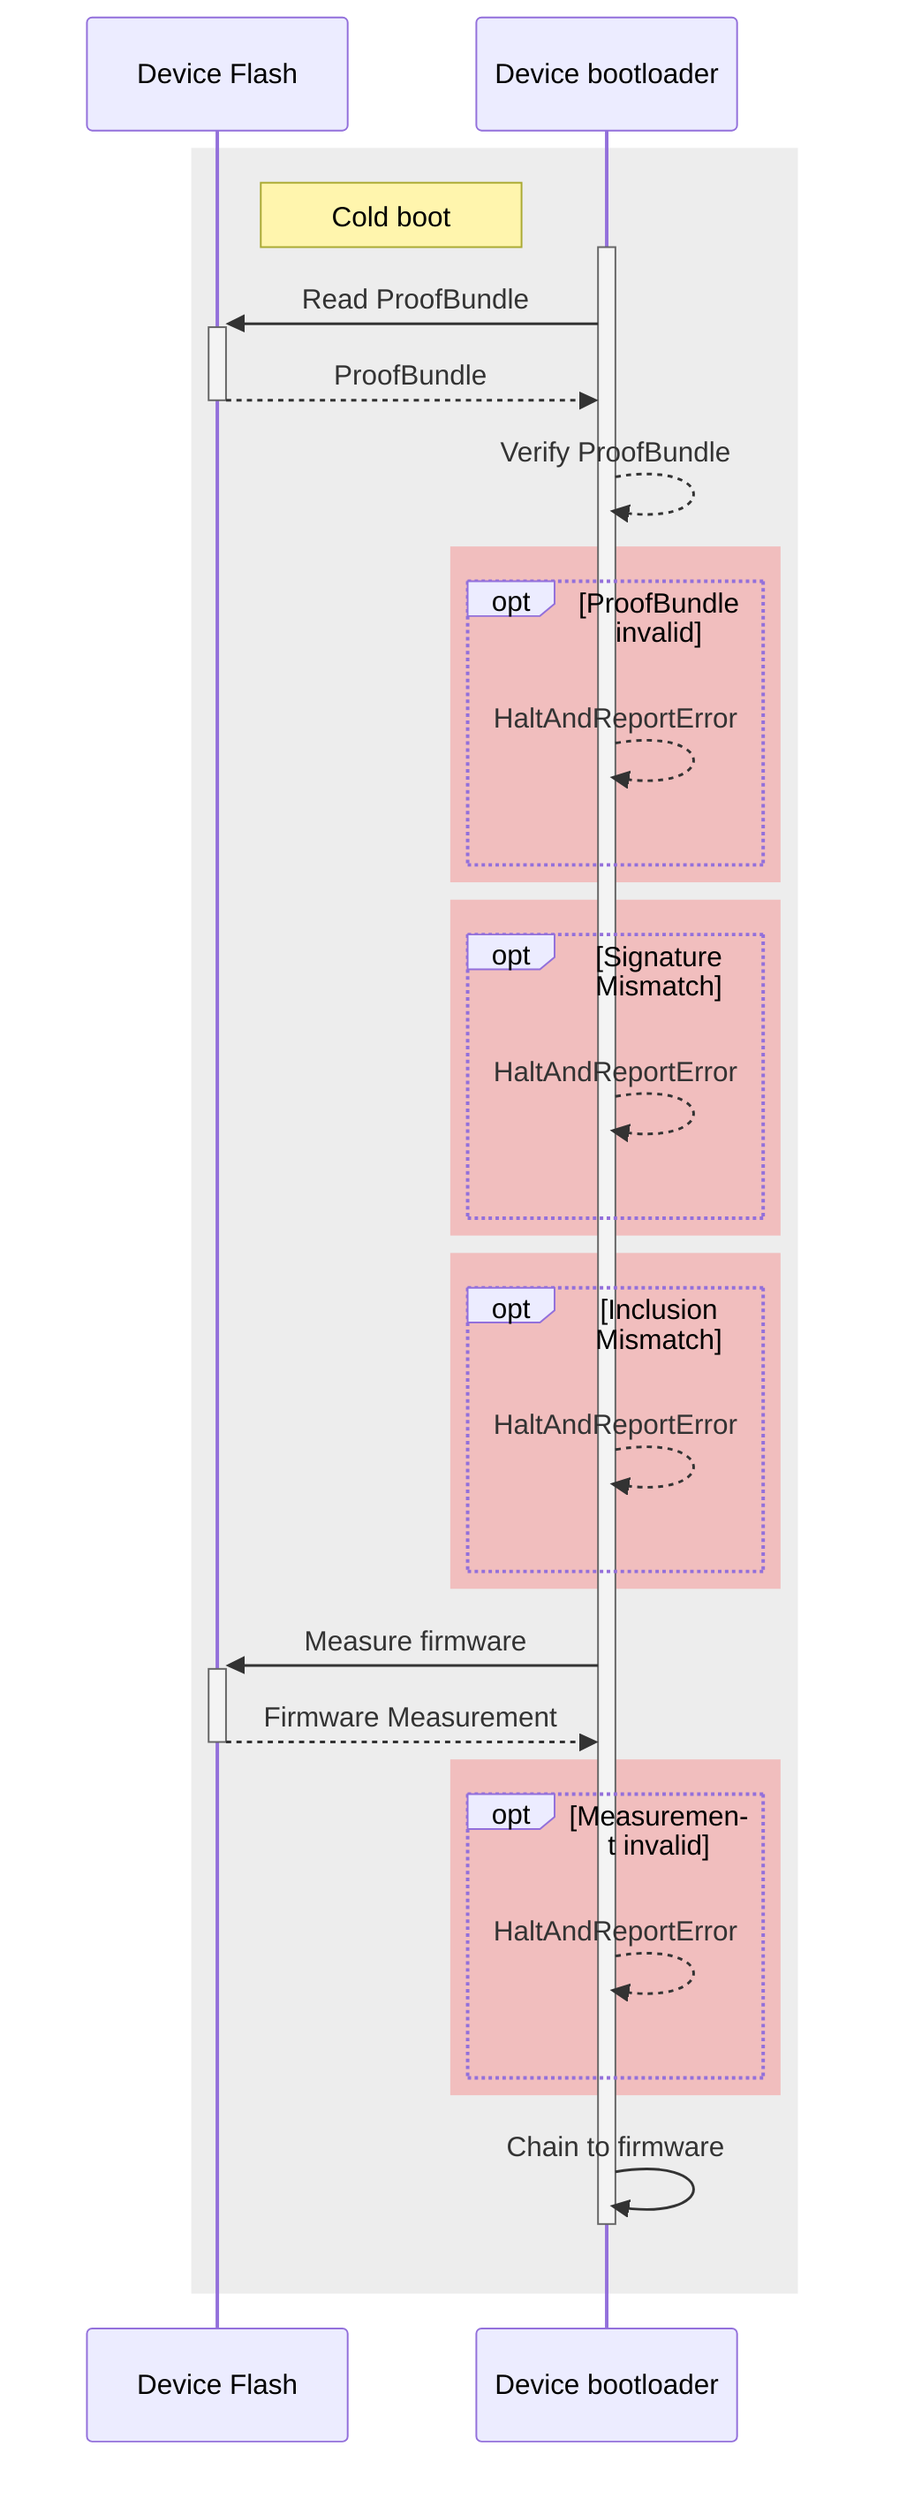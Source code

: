sequenceDiagram

    participant flash as Device Flash
    participant bootloader as Device bootloader

    rect rgba(80,80,80,0.1)
        note right of flash: Cold boot
        activate bootloader
        bootloader ->>+ flash: Read ProofBundle
        flash -->>- bootloader: ProofBundle
        bootloader -->> bootloader: Verify ProofBundle
        rect rgba(255, 0, 0, 0.2)
            opt ProofBundle invalid
                bootloader -->> bootloader: HaltAndReportError
            end
        end
         rect rgba(255, 0, 0, 0.2)
            opt Signature Mismatch
                bootloader -->> bootloader: HaltAndReportError
            end
        end
        rect rgba(255, 0, 0, 0.2)
            opt Inclusion Mismatch
                bootloader -->> bootloader: HaltAndReportError
            end
        end
        bootloader ->>+ flash: Measure firmware
        flash -->>- bootloader: Firmware Measurement
        rect rgba(255, 0, 0, 0.2)
            opt Measurement invalid
                bootloader -->> bootloader: HaltAndReportError
            end
        end
        bootloader ->> bootloader: Chain to firmware
        deactivate bootloader
    end